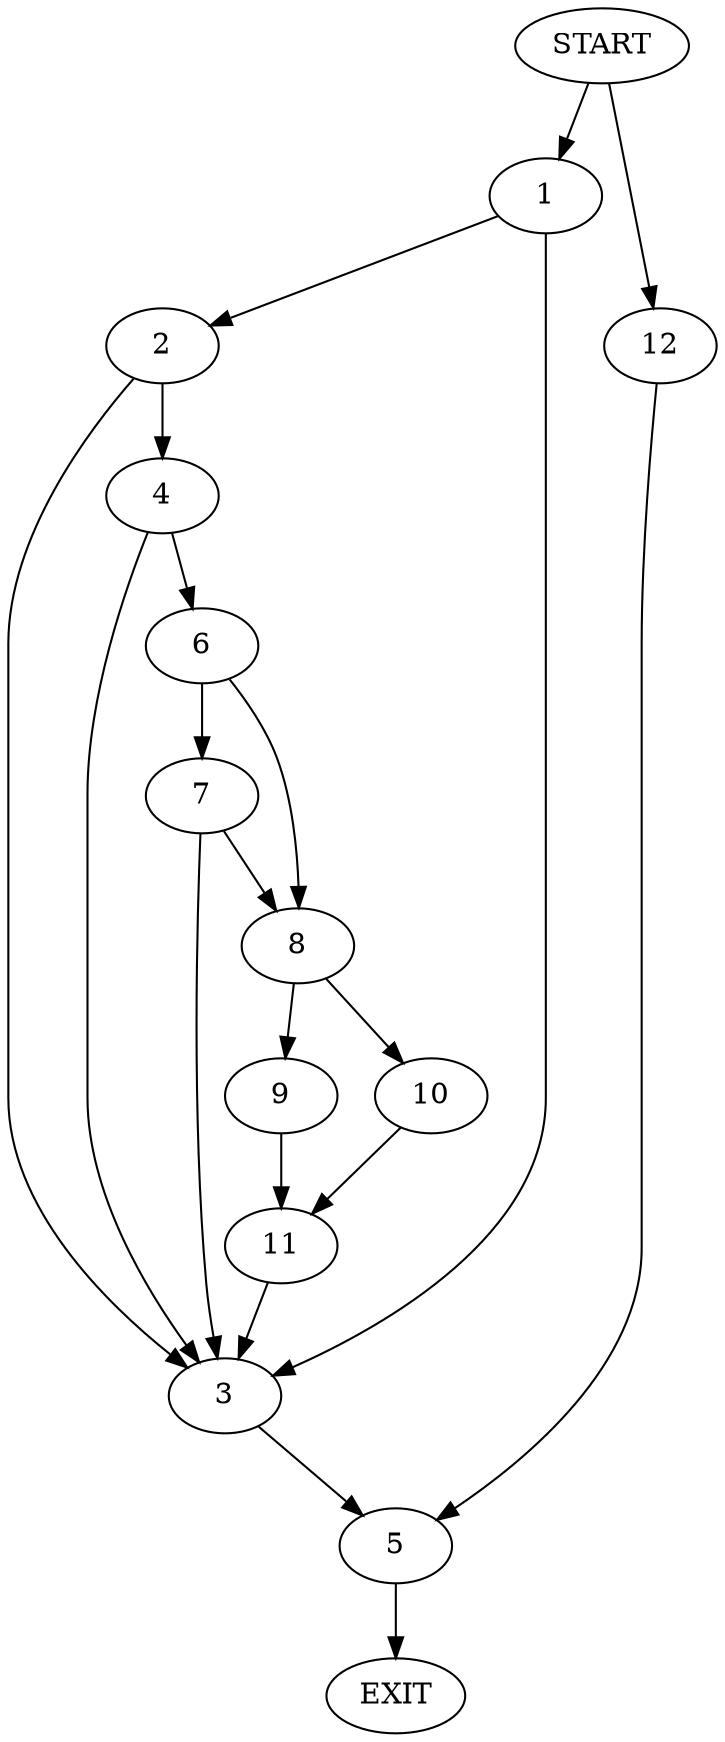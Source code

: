 digraph {
0 [label="START"]
13 [label="EXIT"]
0 -> 1
1 -> 2
1 -> 3
2 -> 3
2 -> 4
3 -> 5
4 -> 6
4 -> 3
6 -> 7
6 -> 8
7 -> 3
7 -> 8
8 -> 9
8 -> 10
10 -> 11
9 -> 11
11 -> 3
5 -> 13
0 -> 12
12 -> 5
}

